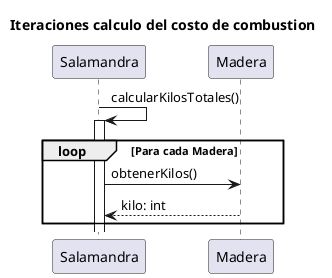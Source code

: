 @startuml
title "Iteraciones calculo del costo de combustion"
Salamandra -> Salamandra++: calcularKilosTotales()
loop Para cada Madera
Salamandra -> Madera: obtenerKilos()
Madera --> Salamandra: kilo: int
end
@enduml